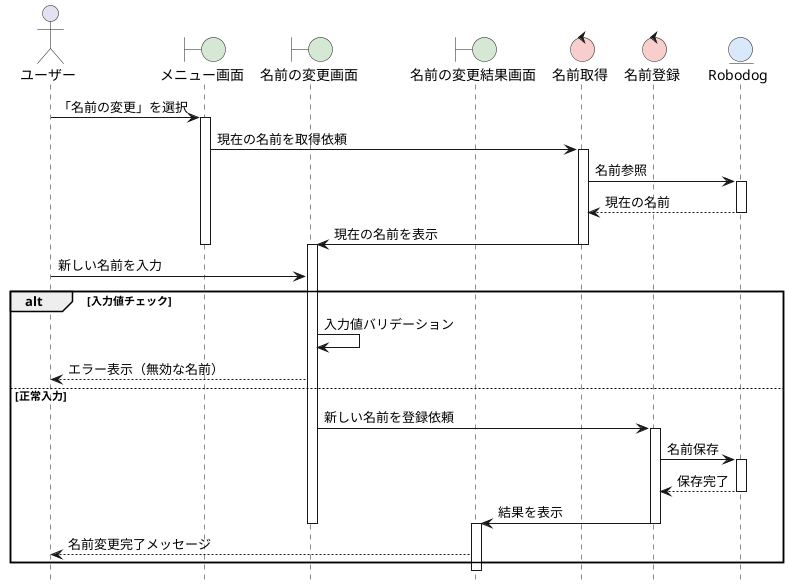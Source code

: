 @startuml
hide footbox
skinparam boundaryBackgroundColor #D5E8D4
skinparam controlBackgroundColor  #F8CECC
skinparam entityBackgroundColor   #DAE8FC

actor ユーザー as A
boundary メニュー画面 as B1
boundary 名前の変更画面 as B2
boundary 名前の変更結果画面 as B3
control 名前取得 as C1
control 名前登録 as C2
entity Robodog as E

A -> B1: 「名前の変更」を選択
activate B1

B1 -> C1: 現在の名前を取得依頼
activate C1
C1 -> E: 名前参照
activate E
E --> C1: 現在の名前
deactivate E
C1 -> B2: 現在の名前を表示
deactivate C1
deactivate B1
activate B2

A -> B2: 新しい名前を入力

alt 入力値チェック
    B2 -> B2: 入力値バリデーション
    B2 --> A: エラー表示（無効な名前）
else 正常入力
    B2 -> C2: 新しい名前を登録依頼
    activate C2
    C2 -> E: 名前保存
    activate E
    E --> C2: 保存完了
    deactivate E
    C2 -> B3: 結果を表示
    deactivate C2
    deactivate B2
    activate B3
    B3 --> A: 名前変更完了メッセージ
end

@enduml